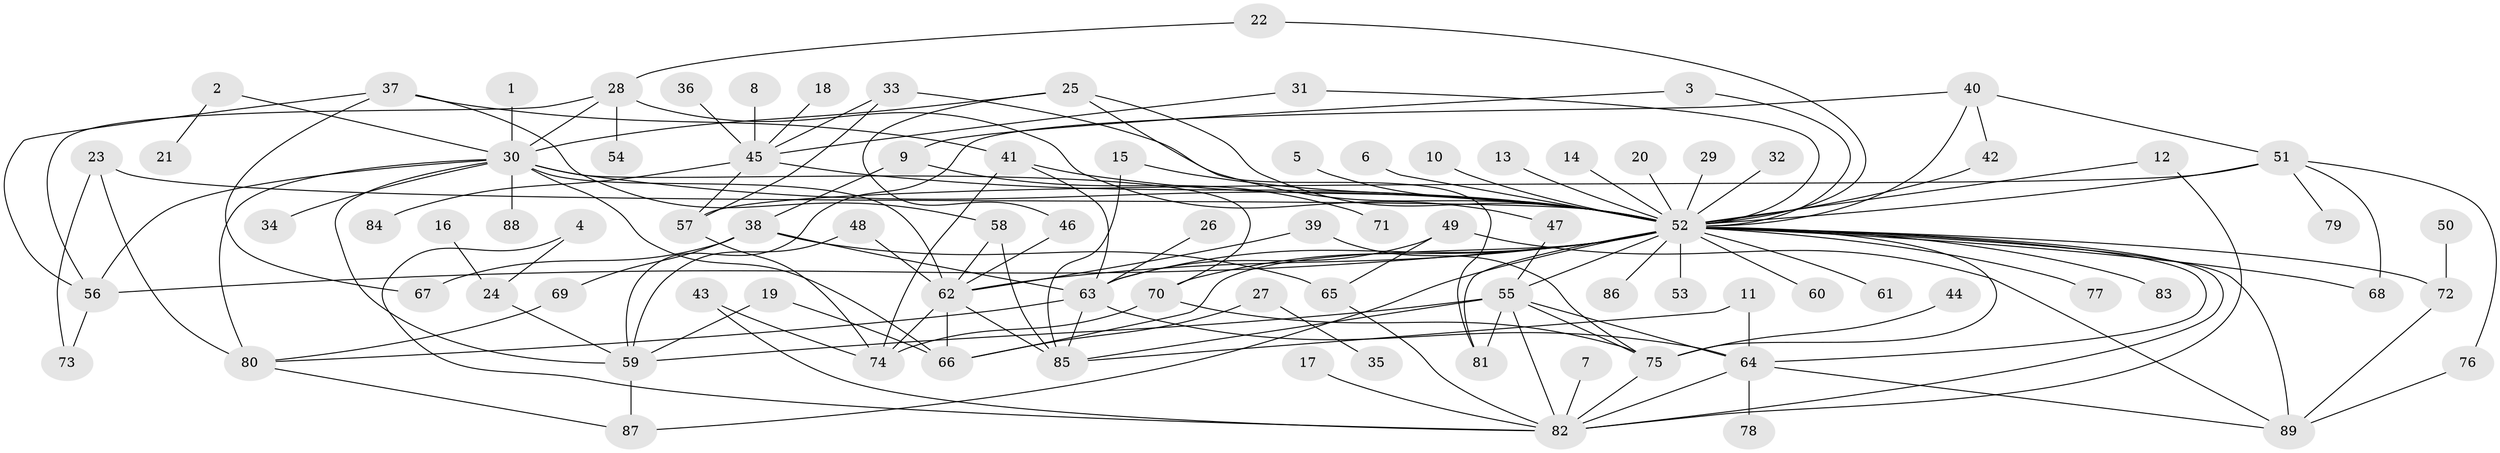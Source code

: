 // original degree distribution, {1: 0.4421768707482993, 19: 0.006802721088435374, 8: 0.034013605442176874, 5: 0.061224489795918366, 52: 0.006802721088435374, 11: 0.013605442176870748, 2: 0.22448979591836735, 12: 0.006802721088435374, 6: 0.027210884353741496, 3: 0.11564625850340136, 4: 0.047619047619047616, 7: 0.013605442176870748}
// Generated by graph-tools (version 1.1) at 2025/36/03/04/25 23:36:43]
// undirected, 89 vertices, 147 edges
graph export_dot {
  node [color=gray90,style=filled];
  1;
  2;
  3;
  4;
  5;
  6;
  7;
  8;
  9;
  10;
  11;
  12;
  13;
  14;
  15;
  16;
  17;
  18;
  19;
  20;
  21;
  22;
  23;
  24;
  25;
  26;
  27;
  28;
  29;
  30;
  31;
  32;
  33;
  34;
  35;
  36;
  37;
  38;
  39;
  40;
  41;
  42;
  43;
  44;
  45;
  46;
  47;
  48;
  49;
  50;
  51;
  52;
  53;
  54;
  55;
  56;
  57;
  58;
  59;
  60;
  61;
  62;
  63;
  64;
  65;
  66;
  67;
  68;
  69;
  70;
  71;
  72;
  73;
  74;
  75;
  76;
  77;
  78;
  79;
  80;
  81;
  82;
  83;
  84;
  85;
  86;
  87;
  88;
  89;
  1 -- 30 [weight=1.0];
  2 -- 21 [weight=1.0];
  2 -- 30 [weight=1.0];
  3 -- 9 [weight=1.0];
  3 -- 52 [weight=1.0];
  4 -- 24 [weight=1.0];
  4 -- 82 [weight=1.0];
  5 -- 52 [weight=1.0];
  6 -- 52 [weight=1.0];
  7 -- 82 [weight=1.0];
  8 -- 45 [weight=1.0];
  9 -- 38 [weight=1.0];
  9 -- 71 [weight=1.0];
  10 -- 52 [weight=1.0];
  11 -- 64 [weight=1.0];
  11 -- 85 [weight=1.0];
  12 -- 52 [weight=1.0];
  12 -- 82 [weight=1.0];
  13 -- 52 [weight=1.0];
  14 -- 52 [weight=1.0];
  15 -- 52 [weight=1.0];
  15 -- 85 [weight=1.0];
  16 -- 24 [weight=1.0];
  17 -- 82 [weight=1.0];
  18 -- 45 [weight=1.0];
  19 -- 59 [weight=1.0];
  19 -- 66 [weight=1.0];
  20 -- 52 [weight=1.0];
  22 -- 28 [weight=1.0];
  22 -- 52 [weight=1.0];
  23 -- 52 [weight=1.0];
  23 -- 73 [weight=1.0];
  23 -- 80 [weight=1.0];
  24 -- 59 [weight=1.0];
  25 -- 30 [weight=1.0];
  25 -- 46 [weight=1.0];
  25 -- 52 [weight=1.0];
  25 -- 81 [weight=1.0];
  26 -- 63 [weight=1.0];
  27 -- 35 [weight=1.0];
  27 -- 66 [weight=1.0];
  28 -- 30 [weight=1.0];
  28 -- 47 [weight=1.0];
  28 -- 54 [weight=1.0];
  28 -- 56 [weight=1.0];
  29 -- 52 [weight=1.0];
  30 -- 34 [weight=1.0];
  30 -- 52 [weight=1.0];
  30 -- 56 [weight=1.0];
  30 -- 59 [weight=1.0];
  30 -- 62 [weight=1.0];
  30 -- 66 [weight=2.0];
  30 -- 70 [weight=1.0];
  30 -- 80 [weight=2.0];
  30 -- 88 [weight=1.0];
  31 -- 45 [weight=1.0];
  31 -- 52 [weight=1.0];
  32 -- 52 [weight=1.0];
  33 -- 45 [weight=1.0];
  33 -- 52 [weight=1.0];
  33 -- 57 [weight=1.0];
  36 -- 45 [weight=1.0];
  37 -- 41 [weight=1.0];
  37 -- 56 [weight=1.0];
  37 -- 58 [weight=1.0];
  37 -- 67 [weight=1.0];
  38 -- 63 [weight=1.0];
  38 -- 65 [weight=1.0];
  38 -- 67 [weight=1.0];
  38 -- 69 [weight=1.0];
  39 -- 62 [weight=1.0];
  39 -- 75 [weight=1.0];
  40 -- 42 [weight=1.0];
  40 -- 51 [weight=1.0];
  40 -- 52 [weight=1.0];
  40 -- 59 [weight=1.0];
  41 -- 52 [weight=1.0];
  41 -- 63 [weight=1.0];
  41 -- 74 [weight=1.0];
  42 -- 52 [weight=1.0];
  43 -- 74 [weight=1.0];
  43 -- 82 [weight=1.0];
  44 -- 75 [weight=1.0];
  45 -- 52 [weight=1.0];
  45 -- 57 [weight=1.0];
  45 -- 84 [weight=1.0];
  46 -- 62 [weight=1.0];
  47 -- 55 [weight=1.0];
  48 -- 59 [weight=1.0];
  48 -- 62 [weight=1.0];
  49 -- 63 [weight=1.0];
  49 -- 65 [weight=1.0];
  49 -- 89 [weight=1.0];
  50 -- 72 [weight=1.0];
  51 -- 52 [weight=1.0];
  51 -- 57 [weight=1.0];
  51 -- 68 [weight=1.0];
  51 -- 76 [weight=1.0];
  51 -- 79 [weight=1.0];
  52 -- 53 [weight=1.0];
  52 -- 55 [weight=1.0];
  52 -- 56 [weight=1.0];
  52 -- 60 [weight=1.0];
  52 -- 61 [weight=1.0];
  52 -- 62 [weight=1.0];
  52 -- 63 [weight=1.0];
  52 -- 64 [weight=2.0];
  52 -- 66 [weight=1.0];
  52 -- 68 [weight=1.0];
  52 -- 70 [weight=1.0];
  52 -- 72 [weight=2.0];
  52 -- 75 [weight=2.0];
  52 -- 77 [weight=1.0];
  52 -- 81 [weight=1.0];
  52 -- 82 [weight=1.0];
  52 -- 83 [weight=1.0];
  52 -- 86 [weight=1.0];
  52 -- 87 [weight=1.0];
  52 -- 89 [weight=1.0];
  55 -- 59 [weight=1.0];
  55 -- 64 [weight=1.0];
  55 -- 75 [weight=1.0];
  55 -- 81 [weight=1.0];
  55 -- 82 [weight=1.0];
  55 -- 85 [weight=1.0];
  56 -- 73 [weight=1.0];
  57 -- 74 [weight=1.0];
  58 -- 62 [weight=1.0];
  58 -- 85 [weight=1.0];
  59 -- 87 [weight=1.0];
  62 -- 66 [weight=1.0];
  62 -- 74 [weight=1.0];
  62 -- 85 [weight=1.0];
  63 -- 64 [weight=1.0];
  63 -- 80 [weight=1.0];
  63 -- 85 [weight=1.0];
  64 -- 78 [weight=1.0];
  64 -- 82 [weight=1.0];
  64 -- 89 [weight=1.0];
  65 -- 82 [weight=1.0];
  69 -- 80 [weight=1.0];
  70 -- 74 [weight=1.0];
  70 -- 75 [weight=1.0];
  72 -- 89 [weight=1.0];
  75 -- 82 [weight=1.0];
  76 -- 89 [weight=1.0];
  80 -- 87 [weight=1.0];
}
